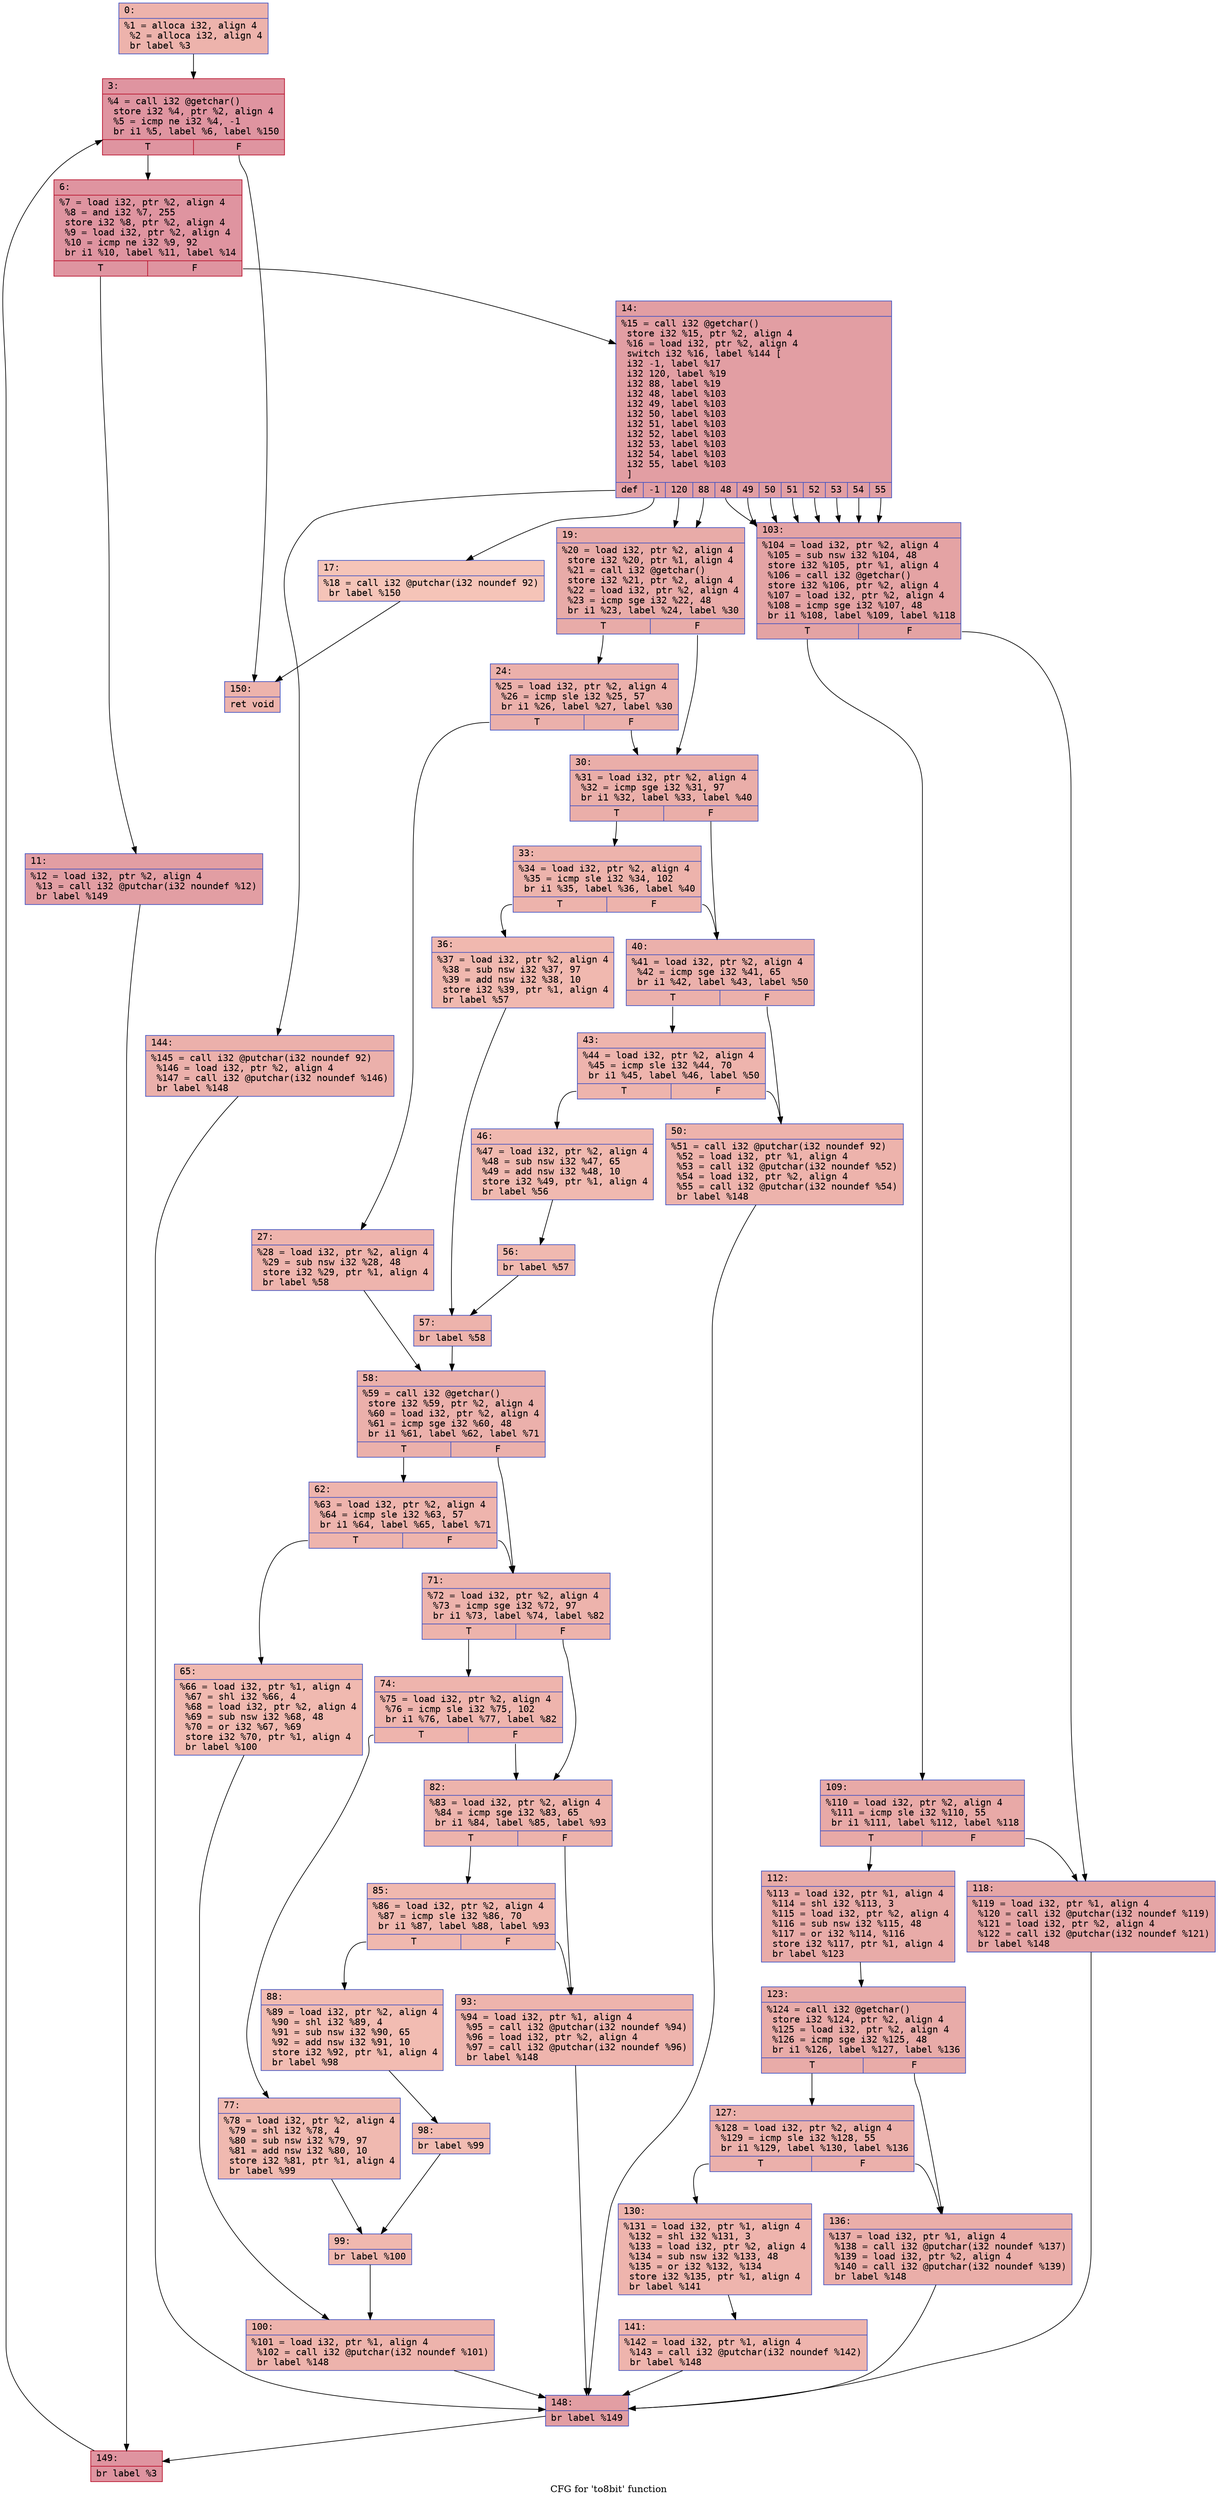 digraph "CFG for 'to8bit' function" {
	label="CFG for 'to8bit' function";

	Node0x60000252e580 [shape=record,color="#3d50c3ff", style=filled, fillcolor="#d6524470" fontname="Courier",label="{0:\l|  %1 = alloca i32, align 4\l  %2 = alloca i32, align 4\l  br label %3\l}"];
	Node0x60000252e580 -> Node0x60000252e5d0[tooltip="0 -> 3\nProbability 100.00%" ];
	Node0x60000252e5d0 [shape=record,color="#b70d28ff", style=filled, fillcolor="#b70d2870" fontname="Courier",label="{3:\l|  %4 = call i32 @getchar()\l  store i32 %4, ptr %2, align 4\l  %5 = icmp ne i32 %4, -1\l  br i1 %5, label %6, label %150\l|{<s0>T|<s1>F}}"];
	Node0x60000252e5d0:s0 -> Node0x60000252e620[tooltip="3 -> 6\nProbability 96.88%" ];
	Node0x60000252e5d0:s1 -> Node0x60000252f2f0[tooltip="3 -> 150\nProbability 3.12%" ];
	Node0x60000252e620 [shape=record,color="#b70d28ff", style=filled, fillcolor="#b70d2870" fontname="Courier",label="{6:\l|  %7 = load i32, ptr %2, align 4\l  %8 = and i32 %7, 255\l  store i32 %8, ptr %2, align 4\l  %9 = load i32, ptr %2, align 4\l  %10 = icmp ne i32 %9, 92\l  br i1 %10, label %11, label %14\l|{<s0>T|<s1>F}}"];
	Node0x60000252e620:s0 -> Node0x60000252e670[tooltip="6 -> 11\nProbability 50.00%" ];
	Node0x60000252e620:s1 -> Node0x60000252e6c0[tooltip="6 -> 14\nProbability 50.00%" ];
	Node0x60000252e670 [shape=record,color="#3d50c3ff", style=filled, fillcolor="#be242e70" fontname="Courier",label="{11:\l|  %12 = load i32, ptr %2, align 4\l  %13 = call i32 @putchar(i32 noundef %12)\l  br label %149\l}"];
	Node0x60000252e670 -> Node0x60000252f2a0[tooltip="11 -> 149\nProbability 100.00%" ];
	Node0x60000252e6c0 [shape=record,color="#3d50c3ff", style=filled, fillcolor="#be242e70" fontname="Courier",label="{14:\l|  %15 = call i32 @getchar()\l  store i32 %15, ptr %2, align 4\l  %16 = load i32, ptr %2, align 4\l  switch i32 %16, label %144 [\l    i32 -1, label %17\l    i32 120, label %19\l    i32 88, label %19\l    i32 48, label %103\l    i32 49, label %103\l    i32 50, label %103\l    i32 51, label %103\l    i32 52, label %103\l    i32 53, label %103\l    i32 54, label %103\l    i32 55, label %103\l  ]\l|{<s0>def|<s1>-1|<s2>120|<s3>88|<s4>48|<s5>49|<s6>50|<s7>51|<s8>52|<s9>53|<s10>54|<s11>55}}"];
	Node0x60000252e6c0:s0 -> Node0x60000252f200[tooltip="14 -> 144\nProbability 9.06%" ];
	Node0x60000252e6c0:s1 -> Node0x60000252e710[tooltip="14 -> 17\nProbability 0.29%" ];
	Node0x60000252e6c0:s2 -> Node0x60000252e760[tooltip="14 -> 19\nProbability 18.13%" ];
	Node0x60000252e6c0:s3 -> Node0x60000252e760[tooltip="14 -> 19\nProbability 18.13%" ];
	Node0x60000252e6c0:s4 -> Node0x60000252ef30[tooltip="14 -> 103\nProbability 72.51%" ];
	Node0x60000252e6c0:s5 -> Node0x60000252ef30[tooltip="14 -> 103\nProbability 72.51%" ];
	Node0x60000252e6c0:s6 -> Node0x60000252ef30[tooltip="14 -> 103\nProbability 72.51%" ];
	Node0x60000252e6c0:s7 -> Node0x60000252ef30[tooltip="14 -> 103\nProbability 72.51%" ];
	Node0x60000252e6c0:s8 -> Node0x60000252ef30[tooltip="14 -> 103\nProbability 72.51%" ];
	Node0x60000252e6c0:s9 -> Node0x60000252ef30[tooltip="14 -> 103\nProbability 72.51%" ];
	Node0x60000252e6c0:s10 -> Node0x60000252ef30[tooltip="14 -> 103\nProbability 72.51%" ];
	Node0x60000252e6c0:s11 -> Node0x60000252ef30[tooltip="14 -> 103\nProbability 72.51%" ];
	Node0x60000252e710 [shape=record,color="#3d50c3ff", style=filled, fillcolor="#e97a5f70" fontname="Courier",label="{17:\l|  %18 = call i32 @putchar(i32 noundef 92)\l  br label %150\l}"];
	Node0x60000252e710 -> Node0x60000252f2f0[tooltip="17 -> 150\nProbability 100.00%" ];
	Node0x60000252e760 [shape=record,color="#3d50c3ff", style=filled, fillcolor="#cc403a70" fontname="Courier",label="{19:\l|  %20 = load i32, ptr %2, align 4\l  store i32 %20, ptr %1, align 4\l  %21 = call i32 @getchar()\l  store i32 %21, ptr %2, align 4\l  %22 = load i32, ptr %2, align 4\l  %23 = icmp sge i32 %22, 48\l  br i1 %23, label %24, label %30\l|{<s0>T|<s1>F}}"];
	Node0x60000252e760:s0 -> Node0x60000252e7b0[tooltip="19 -> 24\nProbability 50.00%" ];
	Node0x60000252e760:s1 -> Node0x60000252e850[tooltip="19 -> 30\nProbability 50.00%" ];
	Node0x60000252e7b0 [shape=record,color="#3d50c3ff", style=filled, fillcolor="#d24b4070" fontname="Courier",label="{24:\l|  %25 = load i32, ptr %2, align 4\l  %26 = icmp sle i32 %25, 57\l  br i1 %26, label %27, label %30\l|{<s0>T|<s1>F}}"];
	Node0x60000252e7b0:s0 -> Node0x60000252e800[tooltip="24 -> 27\nProbability 50.00%" ];
	Node0x60000252e7b0:s1 -> Node0x60000252e850[tooltip="24 -> 30\nProbability 50.00%" ];
	Node0x60000252e800 [shape=record,color="#3d50c3ff", style=filled, fillcolor="#d8564670" fontname="Courier",label="{27:\l|  %28 = load i32, ptr %2, align 4\l  %29 = sub nsw i32 %28, 48\l  store i32 %29, ptr %1, align 4\l  br label %58\l}"];
	Node0x60000252e800 -> Node0x60000252eb20[tooltip="27 -> 58\nProbability 100.00%" ];
	Node0x60000252e850 [shape=record,color="#3d50c3ff", style=filled, fillcolor="#d0473d70" fontname="Courier",label="{30:\l|  %31 = load i32, ptr %2, align 4\l  %32 = icmp sge i32 %31, 97\l  br i1 %32, label %33, label %40\l|{<s0>T|<s1>F}}"];
	Node0x60000252e850:s0 -> Node0x60000252e8a0[tooltip="30 -> 33\nProbability 50.00%" ];
	Node0x60000252e850:s1 -> Node0x60000252e940[tooltip="30 -> 40\nProbability 50.00%" ];
	Node0x60000252e8a0 [shape=record,color="#3d50c3ff", style=filled, fillcolor="#d6524470" fontname="Courier",label="{33:\l|  %34 = load i32, ptr %2, align 4\l  %35 = icmp sle i32 %34, 102\l  br i1 %35, label %36, label %40\l|{<s0>T|<s1>F}}"];
	Node0x60000252e8a0:s0 -> Node0x60000252e8f0[tooltip="33 -> 36\nProbability 50.00%" ];
	Node0x60000252e8a0:s1 -> Node0x60000252e940[tooltip="33 -> 40\nProbability 50.00%" ];
	Node0x60000252e8f0 [shape=record,color="#3d50c3ff", style=filled, fillcolor="#dc5d4a70" fontname="Courier",label="{36:\l|  %37 = load i32, ptr %2, align 4\l  %38 = sub nsw i32 %37, 97\l  %39 = add nsw i32 %38, 10\l  store i32 %39, ptr %1, align 4\l  br label %57\l}"];
	Node0x60000252e8f0 -> Node0x60000252ead0[tooltip="36 -> 57\nProbability 100.00%" ];
	Node0x60000252e940 [shape=record,color="#3d50c3ff", style=filled, fillcolor="#d24b4070" fontname="Courier",label="{40:\l|  %41 = load i32, ptr %2, align 4\l  %42 = icmp sge i32 %41, 65\l  br i1 %42, label %43, label %50\l|{<s0>T|<s1>F}}"];
	Node0x60000252e940:s0 -> Node0x60000252e990[tooltip="40 -> 43\nProbability 50.00%" ];
	Node0x60000252e940:s1 -> Node0x60000252ea30[tooltip="40 -> 50\nProbability 50.00%" ];
	Node0x60000252e990 [shape=record,color="#3d50c3ff", style=filled, fillcolor="#d8564670" fontname="Courier",label="{43:\l|  %44 = load i32, ptr %2, align 4\l  %45 = icmp sle i32 %44, 70\l  br i1 %45, label %46, label %50\l|{<s0>T|<s1>F}}"];
	Node0x60000252e990:s0 -> Node0x60000252e9e0[tooltip="43 -> 46\nProbability 50.00%" ];
	Node0x60000252e990:s1 -> Node0x60000252ea30[tooltip="43 -> 50\nProbability 50.00%" ];
	Node0x60000252e9e0 [shape=record,color="#3d50c3ff", style=filled, fillcolor="#de614d70" fontname="Courier",label="{46:\l|  %47 = load i32, ptr %2, align 4\l  %48 = sub nsw i32 %47, 65\l  %49 = add nsw i32 %48, 10\l  store i32 %49, ptr %1, align 4\l  br label %56\l}"];
	Node0x60000252e9e0 -> Node0x60000252ea80[tooltip="46 -> 56\nProbability 100.00%" ];
	Node0x60000252ea30 [shape=record,color="#3d50c3ff", style=filled, fillcolor="#d6524470" fontname="Courier",label="{50:\l|  %51 = call i32 @putchar(i32 noundef 92)\l  %52 = load i32, ptr %1, align 4\l  %53 = call i32 @putchar(i32 noundef %52)\l  %54 = load i32, ptr %2, align 4\l  %55 = call i32 @putchar(i32 noundef %54)\l  br label %148\l}"];
	Node0x60000252ea30 -> Node0x60000252f250[tooltip="50 -> 148\nProbability 100.00%" ];
	Node0x60000252ea80 [shape=record,color="#3d50c3ff", style=filled, fillcolor="#de614d70" fontname="Courier",label="{56:\l|  br label %57\l}"];
	Node0x60000252ea80 -> Node0x60000252ead0[tooltip="56 -> 57\nProbability 100.00%" ];
	Node0x60000252ead0 [shape=record,color="#3d50c3ff", style=filled, fillcolor="#d6524470" fontname="Courier",label="{57:\l|  br label %58\l}"];
	Node0x60000252ead0 -> Node0x60000252eb20[tooltip="57 -> 58\nProbability 100.00%" ];
	Node0x60000252eb20 [shape=record,color="#3d50c3ff", style=filled, fillcolor="#d24b4070" fontname="Courier",label="{58:\l|  %59 = call i32 @getchar()\l  store i32 %59, ptr %2, align 4\l  %60 = load i32, ptr %2, align 4\l  %61 = icmp sge i32 %60, 48\l  br i1 %61, label %62, label %71\l|{<s0>T|<s1>F}}"];
	Node0x60000252eb20:s0 -> Node0x60000252eb70[tooltip="58 -> 62\nProbability 50.00%" ];
	Node0x60000252eb20:s1 -> Node0x60000252ec10[tooltip="58 -> 71\nProbability 50.00%" ];
	Node0x60000252eb70 [shape=record,color="#3d50c3ff", style=filled, fillcolor="#d8564670" fontname="Courier",label="{62:\l|  %63 = load i32, ptr %2, align 4\l  %64 = icmp sle i32 %63, 57\l  br i1 %64, label %65, label %71\l|{<s0>T|<s1>F}}"];
	Node0x60000252eb70:s0 -> Node0x60000252ebc0[tooltip="62 -> 65\nProbability 50.00%" ];
	Node0x60000252eb70:s1 -> Node0x60000252ec10[tooltip="62 -> 71\nProbability 50.00%" ];
	Node0x60000252ebc0 [shape=record,color="#3d50c3ff", style=filled, fillcolor="#de614d70" fontname="Courier",label="{65:\l|  %66 = load i32, ptr %1, align 4\l  %67 = shl i32 %66, 4\l  %68 = load i32, ptr %2, align 4\l  %69 = sub nsw i32 %68, 48\l  %70 = or i32 %67, %69\l  store i32 %70, ptr %1, align 4\l  br label %100\l}"];
	Node0x60000252ebc0 -> Node0x60000252eee0[tooltip="65 -> 100\nProbability 100.00%" ];
	Node0x60000252ec10 [shape=record,color="#3d50c3ff", style=filled, fillcolor="#d6524470" fontname="Courier",label="{71:\l|  %72 = load i32, ptr %2, align 4\l  %73 = icmp sge i32 %72, 97\l  br i1 %73, label %74, label %82\l|{<s0>T|<s1>F}}"];
	Node0x60000252ec10:s0 -> Node0x60000252ec60[tooltip="71 -> 74\nProbability 50.00%" ];
	Node0x60000252ec10:s1 -> Node0x60000252ed00[tooltip="71 -> 82\nProbability 50.00%" ];
	Node0x60000252ec60 [shape=record,color="#3d50c3ff", style=filled, fillcolor="#d8564670" fontname="Courier",label="{74:\l|  %75 = load i32, ptr %2, align 4\l  %76 = icmp sle i32 %75, 102\l  br i1 %76, label %77, label %82\l|{<s0>T|<s1>F}}"];
	Node0x60000252ec60:s0 -> Node0x60000252ecb0[tooltip="74 -> 77\nProbability 50.00%" ];
	Node0x60000252ec60:s1 -> Node0x60000252ed00[tooltip="74 -> 82\nProbability 50.00%" ];
	Node0x60000252ecb0 [shape=record,color="#3d50c3ff", style=filled, fillcolor="#de614d70" fontname="Courier",label="{77:\l|  %78 = load i32, ptr %2, align 4\l  %79 = shl i32 %78, 4\l  %80 = sub nsw i32 %79, 97\l  %81 = add nsw i32 %80, 10\l  store i32 %81, ptr %1, align 4\l  br label %99\l}"];
	Node0x60000252ecb0 -> Node0x60000252ee90[tooltip="77 -> 99\nProbability 100.00%" ];
	Node0x60000252ed00 [shape=record,color="#3d50c3ff", style=filled, fillcolor="#d6524470" fontname="Courier",label="{82:\l|  %83 = load i32, ptr %2, align 4\l  %84 = icmp sge i32 %83, 65\l  br i1 %84, label %85, label %93\l|{<s0>T|<s1>F}}"];
	Node0x60000252ed00:s0 -> Node0x60000252ed50[tooltip="82 -> 85\nProbability 50.00%" ];
	Node0x60000252ed00:s1 -> Node0x60000252edf0[tooltip="82 -> 93\nProbability 50.00%" ];
	Node0x60000252ed50 [shape=record,color="#3d50c3ff", style=filled, fillcolor="#dc5d4a70" fontname="Courier",label="{85:\l|  %86 = load i32, ptr %2, align 4\l  %87 = icmp sle i32 %86, 70\l  br i1 %87, label %88, label %93\l|{<s0>T|<s1>F}}"];
	Node0x60000252ed50:s0 -> Node0x60000252eda0[tooltip="85 -> 88\nProbability 50.00%" ];
	Node0x60000252ed50:s1 -> Node0x60000252edf0[tooltip="85 -> 93\nProbability 50.00%" ];
	Node0x60000252eda0 [shape=record,color="#3d50c3ff", style=filled, fillcolor="#e1675170" fontname="Courier",label="{88:\l|  %89 = load i32, ptr %2, align 4\l  %90 = shl i32 %89, 4\l  %91 = sub nsw i32 %90, 65\l  %92 = add nsw i32 %91, 10\l  store i32 %92, ptr %1, align 4\l  br label %98\l}"];
	Node0x60000252eda0 -> Node0x60000252ee40[tooltip="88 -> 98\nProbability 100.00%" ];
	Node0x60000252edf0 [shape=record,color="#3d50c3ff", style=filled, fillcolor="#d8564670" fontname="Courier",label="{93:\l|  %94 = load i32, ptr %1, align 4\l  %95 = call i32 @putchar(i32 noundef %94)\l  %96 = load i32, ptr %2, align 4\l  %97 = call i32 @putchar(i32 noundef %96)\l  br label %148\l}"];
	Node0x60000252edf0 -> Node0x60000252f250[tooltip="93 -> 148\nProbability 100.00%" ];
	Node0x60000252ee40 [shape=record,color="#3d50c3ff", style=filled, fillcolor="#e1675170" fontname="Courier",label="{98:\l|  br label %99\l}"];
	Node0x60000252ee40 -> Node0x60000252ee90[tooltip="98 -> 99\nProbability 100.00%" ];
	Node0x60000252ee90 [shape=record,color="#3d50c3ff", style=filled, fillcolor="#dc5d4a70" fontname="Courier",label="{99:\l|  br label %100\l}"];
	Node0x60000252ee90 -> Node0x60000252eee0[tooltip="99 -> 100\nProbability 100.00%" ];
	Node0x60000252eee0 [shape=record,color="#3d50c3ff", style=filled, fillcolor="#d6524470" fontname="Courier",label="{100:\l|  %101 = load i32, ptr %1, align 4\l  %102 = call i32 @putchar(i32 noundef %101)\l  br label %148\l}"];
	Node0x60000252eee0 -> Node0x60000252f250[tooltip="100 -> 148\nProbability 100.00%" ];
	Node0x60000252ef30 [shape=record,color="#3d50c3ff", style=filled, fillcolor="#c32e3170" fontname="Courier",label="{103:\l|  %104 = load i32, ptr %2, align 4\l  %105 = sub nsw i32 %104, 48\l  store i32 %105, ptr %1, align 4\l  %106 = call i32 @getchar()\l  store i32 %106, ptr %2, align 4\l  %107 = load i32, ptr %2, align 4\l  %108 = icmp sge i32 %107, 48\l  br i1 %108, label %109, label %118\l|{<s0>T|<s1>F}}"];
	Node0x60000252ef30:s0 -> Node0x60000252ef80[tooltip="103 -> 109\nProbability 50.00%" ];
	Node0x60000252ef30:s1 -> Node0x60000252f020[tooltip="103 -> 118\nProbability 50.00%" ];
	Node0x60000252ef80 [shape=record,color="#3d50c3ff", style=filled, fillcolor="#ca3b3770" fontname="Courier",label="{109:\l|  %110 = load i32, ptr %2, align 4\l  %111 = icmp sle i32 %110, 55\l  br i1 %111, label %112, label %118\l|{<s0>T|<s1>F}}"];
	Node0x60000252ef80:s0 -> Node0x60000252efd0[tooltip="109 -> 112\nProbability 50.00%" ];
	Node0x60000252ef80:s1 -> Node0x60000252f020[tooltip="109 -> 118\nProbability 50.00%" ];
	Node0x60000252efd0 [shape=record,color="#3d50c3ff", style=filled, fillcolor="#cc403a70" fontname="Courier",label="{112:\l|  %113 = load i32, ptr %1, align 4\l  %114 = shl i32 %113, 3\l  %115 = load i32, ptr %2, align 4\l  %116 = sub nsw i32 %115, 48\l  %117 = or i32 %114, %116\l  store i32 %117, ptr %1, align 4\l  br label %123\l}"];
	Node0x60000252efd0 -> Node0x60000252f070[tooltip="112 -> 123\nProbability 100.00%" ];
	Node0x60000252f020 [shape=record,color="#3d50c3ff", style=filled, fillcolor="#c5333470" fontname="Courier",label="{118:\l|  %119 = load i32, ptr %1, align 4\l  %120 = call i32 @putchar(i32 noundef %119)\l  %121 = load i32, ptr %2, align 4\l  %122 = call i32 @putchar(i32 noundef %121)\l  br label %148\l}"];
	Node0x60000252f020 -> Node0x60000252f250[tooltip="118 -> 148\nProbability 100.00%" ];
	Node0x60000252f070 [shape=record,color="#3d50c3ff", style=filled, fillcolor="#cc403a70" fontname="Courier",label="{123:\l|  %124 = call i32 @getchar()\l  store i32 %124, ptr %2, align 4\l  %125 = load i32, ptr %2, align 4\l  %126 = icmp sge i32 %125, 48\l  br i1 %126, label %127, label %136\l|{<s0>T|<s1>F}}"];
	Node0x60000252f070:s0 -> Node0x60000252f0c0[tooltip="123 -> 127\nProbability 50.00%" ];
	Node0x60000252f070:s1 -> Node0x60000252f160[tooltip="123 -> 136\nProbability 50.00%" ];
	Node0x60000252f0c0 [shape=record,color="#3d50c3ff", style=filled, fillcolor="#d24b4070" fontname="Courier",label="{127:\l|  %128 = load i32, ptr %2, align 4\l  %129 = icmp sle i32 %128, 55\l  br i1 %129, label %130, label %136\l|{<s0>T|<s1>F}}"];
	Node0x60000252f0c0:s0 -> Node0x60000252f110[tooltip="127 -> 130\nProbability 50.00%" ];
	Node0x60000252f0c0:s1 -> Node0x60000252f160[tooltip="127 -> 136\nProbability 50.00%" ];
	Node0x60000252f110 [shape=record,color="#3d50c3ff", style=filled, fillcolor="#d8564670" fontname="Courier",label="{130:\l|  %131 = load i32, ptr %1, align 4\l  %132 = shl i32 %131, 3\l  %133 = load i32, ptr %2, align 4\l  %134 = sub nsw i32 %133, 48\l  %135 = or i32 %132, %134\l  store i32 %135, ptr %1, align 4\l  br label %141\l}"];
	Node0x60000252f110 -> Node0x60000252f1b0[tooltip="130 -> 141\nProbability 100.00%" ];
	Node0x60000252f160 [shape=record,color="#3d50c3ff", style=filled, fillcolor="#d0473d70" fontname="Courier",label="{136:\l|  %137 = load i32, ptr %1, align 4\l  %138 = call i32 @putchar(i32 noundef %137)\l  %139 = load i32, ptr %2, align 4\l  %140 = call i32 @putchar(i32 noundef %139)\l  br label %148\l}"];
	Node0x60000252f160 -> Node0x60000252f250[tooltip="136 -> 148\nProbability 100.00%" ];
	Node0x60000252f1b0 [shape=record,color="#3d50c3ff", style=filled, fillcolor="#d8564670" fontname="Courier",label="{141:\l|  %142 = load i32, ptr %1, align 4\l  %143 = call i32 @putchar(i32 noundef %142)\l  br label %148\l}"];
	Node0x60000252f1b0 -> Node0x60000252f250[tooltip="141 -> 148\nProbability 100.00%" ];
	Node0x60000252f200 [shape=record,color="#3d50c3ff", style=filled, fillcolor="#d24b4070" fontname="Courier",label="{144:\l|  %145 = call i32 @putchar(i32 noundef 92)\l  %146 = load i32, ptr %2, align 4\l  %147 = call i32 @putchar(i32 noundef %146)\l  br label %148\l}"];
	Node0x60000252f200 -> Node0x60000252f250[tooltip="144 -> 148\nProbability 100.00%" ];
	Node0x60000252f250 [shape=record,color="#3d50c3ff", style=filled, fillcolor="#be242e70" fontname="Courier",label="{148:\l|  br label %149\l}"];
	Node0x60000252f250 -> Node0x60000252f2a0[tooltip="148 -> 149\nProbability 100.00%" ];
	Node0x60000252f2a0 [shape=record,color="#b70d28ff", style=filled, fillcolor="#b70d2870" fontname="Courier",label="{149:\l|  br label %3\l}"];
	Node0x60000252f2a0 -> Node0x60000252e5d0[tooltip="149 -> 3\nProbability 100.00%" ];
	Node0x60000252f2f0 [shape=record,color="#3d50c3ff", style=filled, fillcolor="#d6524470" fontname="Courier",label="{150:\l|  ret void\l}"];
}
